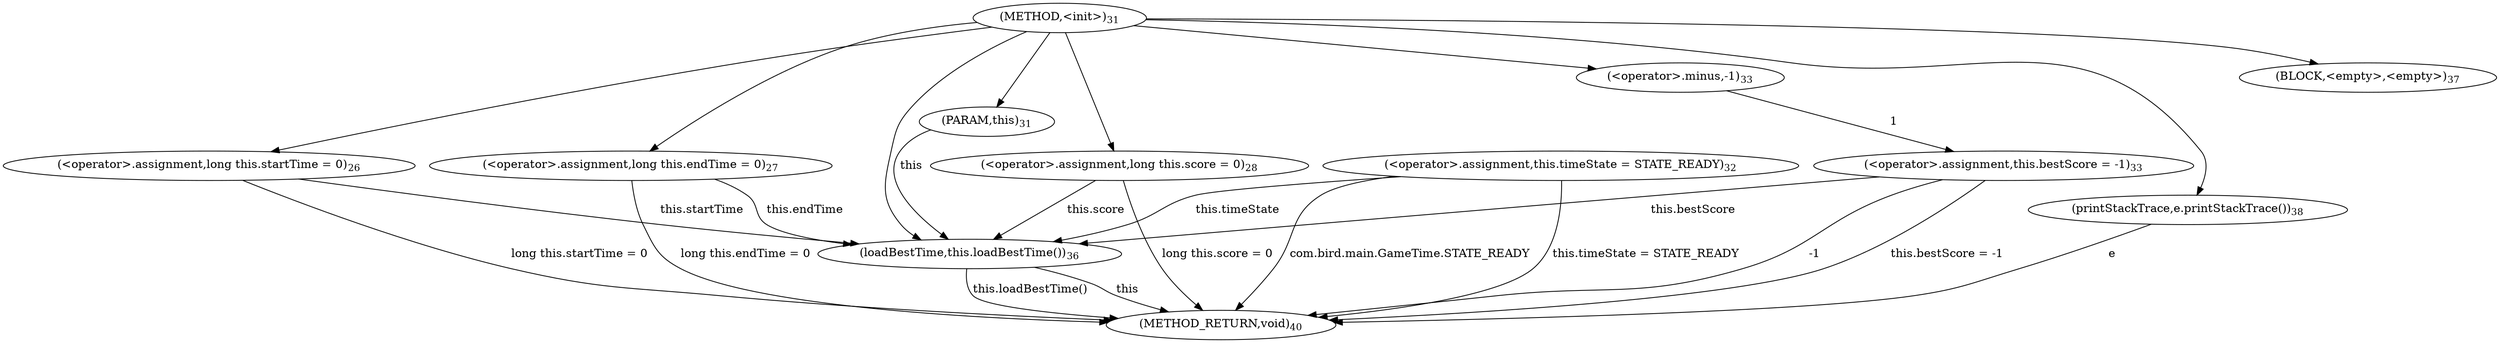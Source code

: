 digraph "&lt;init&gt;" {  
"65" [label = <(METHOD,&lt;init&gt;)<SUB>31</SUB>> ]
"104" [label = <(METHOD_RETURN,void)<SUB>40</SUB>> ]
"15" [label = <(PARAM,this)<SUB>31</SUB>> ]
"67" [label = <(&lt;operator&gt;.assignment,long this.startTime = 0)<SUB>26</SUB>> ]
"72" [label = <(&lt;operator&gt;.assignment,long this.endTime = 0)<SUB>27</SUB>> ]
"77" [label = <(&lt;operator&gt;.assignment,long this.score = 0)<SUB>28</SUB>> ]
"82" [label = <(&lt;operator&gt;.assignment,this.timeState = STATE_READY)<SUB>32</SUB>> ]
"89" [label = <(&lt;operator&gt;.assignment,this.bestScore = -1)<SUB>33</SUB>> ]
"67" [label = <(&lt;operator&gt;.assignment,long this.startTime = 0)<SUB>26</SUB>> ]
"67" [label = <(&lt;operator&gt;.assignment,long this.startTime = 0)<SUB>26</SUB>> ]
"72" [label = <(&lt;operator&gt;.assignment,long this.endTime = 0)<SUB>27</SUB>> ]
"72" [label = <(&lt;operator&gt;.assignment,long this.endTime = 0)<SUB>27</SUB>> ]
"77" [label = <(&lt;operator&gt;.assignment,long this.score = 0)<SUB>28</SUB>> ]
"77" [label = <(&lt;operator&gt;.assignment,long this.score = 0)<SUB>28</SUB>> ]
"82" [label = <(&lt;operator&gt;.assignment,this.timeState = STATE_READY)<SUB>32</SUB>> ]
"82" [label = <(&lt;operator&gt;.assignment,this.timeState = STATE_READY)<SUB>32</SUB>> ]
"89" [label = <(&lt;operator&gt;.assignment,this.bestScore = -1)<SUB>33</SUB>> ]
"89" [label = <(&lt;operator&gt;.assignment,this.bestScore = -1)<SUB>33</SUB>> ]
"93" [label = <(&lt;operator&gt;.minus,-1)<SUB>33</SUB>> ]
"97" [label = <(loadBestTime,this.loadBestTime())<SUB>36</SUB>> ]
"99" [label = <(BLOCK,&lt;empty&gt;,&lt;empty&gt;)<SUB>37</SUB>> ]
"97" [label = <(loadBestTime,this.loadBestTime())<SUB>36</SUB>> ]
"100" [label = <(printStackTrace,e.printStackTrace())<SUB>38</SUB>> ]
"100" [label = <(printStackTrace,e.printStackTrace())<SUB>38</SUB>> ]
  "67" -> "104"  [ label = "long this.startTime = 0"] 
  "72" -> "104"  [ label = "long this.endTime = 0"] 
  "77" -> "104"  [ label = "long this.score = 0"] 
  "82" -> "104"  [ label = "com.bird.main.GameTime.STATE_READY"] 
  "82" -> "104"  [ label = "this.timeState = STATE_READY"] 
  "89" -> "104"  [ label = "-1"] 
  "89" -> "104"  [ label = "this.bestScore = -1"] 
  "97" -> "104"  [ label = "this"] 
  "97" -> "104"  [ label = "this.loadBestTime()"] 
  "100" -> "104"  [ label = "e"] 
  "65" -> "15" 
  "65" -> "67" 
  "65" -> "72" 
  "65" -> "77" 
  "93" -> "89"  [ label = "1"] 
  "65" -> "93" 
  "65" -> "99" 
  "15" -> "97"  [ label = "this"] 
  "67" -> "97"  [ label = "this.startTime"] 
  "72" -> "97"  [ label = "this.endTime"] 
  "77" -> "97"  [ label = "this.score"] 
  "82" -> "97"  [ label = "this.timeState"] 
  "89" -> "97"  [ label = "this.bestScore"] 
  "65" -> "97" 
  "65" -> "100" 
}
